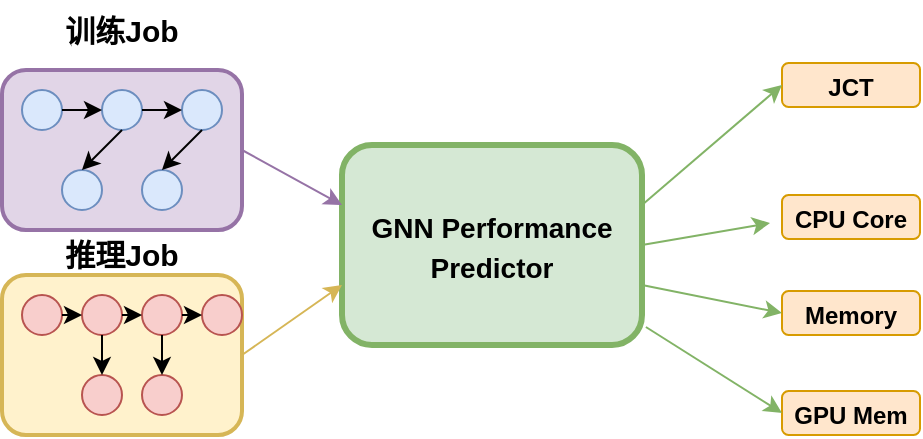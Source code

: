 <mxfile version="27.1.4">
  <diagram name="Page-1" id="xxx">
    <mxGraphModel dx="1331" dy="750" grid="1" gridSize="10" guides="1" tooltips="1" connect="1" arrows="1" fold="1" page="1" pageScale="1" pageWidth="827" pageHeight="1169" math="0" shadow="0">
      <root>
        <mxCell id="0" />
        <mxCell id="1" parent="0" />
        <mxCell id="tfnsPjrBUmNJ-38otPb_-39" value="" style="group" vertex="1" connectable="0" parent="1">
          <mxGeometry x="60" y="40" width="459" height="217.5" as="geometry" />
        </mxCell>
        <mxCell id="2" value="" style="rounded=1;whiteSpace=wrap;html=1;fillColor=#e1d5e7;strokeColor=#9673a6;strokeWidth=2;" parent="tfnsPjrBUmNJ-38otPb_-39" vertex="1">
          <mxGeometry y="35" width="120" height="80" as="geometry" />
        </mxCell>
        <mxCell id="3" value="&lt;font style=&quot;font-size: 15px;&quot;&gt;训练Job&lt;/font&gt;" style="text;html=1;strokeColor=none;fillColor=none;align=center;verticalAlign=middle;whiteSpace=wrap;rounded=0;fontSize=16;fontStyle=1;" parent="tfnsPjrBUmNJ-38otPb_-39" vertex="1">
          <mxGeometry x="30" width="60" height="30" as="geometry" />
        </mxCell>
        <mxCell id="4" value="" style="ellipse;whiteSpace=wrap;html=1;fillColor=#dae8fc;strokeColor=#6c8ebf;" parent="tfnsPjrBUmNJ-38otPb_-39" vertex="1">
          <mxGeometry x="10" y="45" width="20" height="20" as="geometry" />
        </mxCell>
        <mxCell id="5" value="" style="ellipse;whiteSpace=wrap;html=1;fillColor=#dae8fc;strokeColor=#6c8ebf;" parent="tfnsPjrBUmNJ-38otPb_-39" vertex="1">
          <mxGeometry x="50" y="45" width="20" height="20" as="geometry" />
        </mxCell>
        <mxCell id="6" value="" style="ellipse;whiteSpace=wrap;html=1;fillColor=#dae8fc;strokeColor=#6c8ebf;" parent="tfnsPjrBUmNJ-38otPb_-39" vertex="1">
          <mxGeometry x="90" y="45" width="20" height="20" as="geometry" />
        </mxCell>
        <mxCell id="7" value="" style="ellipse;whiteSpace=wrap;html=1;fillColor=#dae8fc;strokeColor=#6c8ebf;" parent="tfnsPjrBUmNJ-38otPb_-39" vertex="1">
          <mxGeometry x="30" y="85" width="20" height="20" as="geometry" />
        </mxCell>
        <mxCell id="8" value="" style="ellipse;whiteSpace=wrap;html=1;fillColor=#dae8fc;strokeColor=#6c8ebf;" parent="tfnsPjrBUmNJ-38otPb_-39" vertex="1">
          <mxGeometry x="70" y="85" width="20" height="20" as="geometry" />
        </mxCell>
        <mxCell id="9" value="" style="endArrow=classic;html=1;rounded=0;exitX=1;exitY=0.5;exitDx=0;exitDy=0;entryX=0;entryY=0.5;entryDx=0;entryDy=0;" parent="tfnsPjrBUmNJ-38otPb_-39" source="4" target="5" edge="1">
          <mxGeometry width="50" height="50" relative="1" as="geometry">
            <mxPoint x="310" y="285" as="sourcePoint" />
            <mxPoint x="360" y="235" as="targetPoint" />
          </mxGeometry>
        </mxCell>
        <mxCell id="10" value="" style="endArrow=classic;html=1;rounded=0;exitX=1;exitY=0.5;exitDx=0;exitDy=0;entryX=0;entryY=0.5;entryDx=0;entryDy=0;" parent="tfnsPjrBUmNJ-38otPb_-39" source="5" target="6" edge="1">
          <mxGeometry width="50" height="50" relative="1" as="geometry">
            <mxPoint x="310" y="285" as="sourcePoint" />
            <mxPoint x="360" y="235" as="targetPoint" />
          </mxGeometry>
        </mxCell>
        <mxCell id="11" value="" style="endArrow=classic;html=1;rounded=0;exitX=0.5;exitY=1;exitDx=0;exitDy=0;entryX=0.5;entryY=0;entryDx=0;entryDy=0;" parent="tfnsPjrBUmNJ-38otPb_-39" source="5" target="7" edge="1">
          <mxGeometry width="50" height="50" relative="1" as="geometry">
            <mxPoint x="310" y="285" as="sourcePoint" />
            <mxPoint x="360" y="235" as="targetPoint" />
          </mxGeometry>
        </mxCell>
        <mxCell id="12" value="" style="endArrow=classic;html=1;rounded=0;exitX=0.5;exitY=1;exitDx=0;exitDy=0;entryX=0.5;entryY=0;entryDx=0;entryDy=0;" parent="tfnsPjrBUmNJ-38otPb_-39" source="6" target="8" edge="1">
          <mxGeometry width="50" height="50" relative="1" as="geometry">
            <mxPoint x="310" y="285" as="sourcePoint" />
            <mxPoint x="360" y="235" as="targetPoint" />
          </mxGeometry>
        </mxCell>
        <mxCell id="13" value="" style="rounded=1;whiteSpace=wrap;html=1;fillColor=#fff2cc;strokeColor=#d6b656;strokeWidth=2;" parent="tfnsPjrBUmNJ-38otPb_-39" vertex="1">
          <mxGeometry y="137.5" width="120" height="80" as="geometry" />
        </mxCell>
        <mxCell id="14" value="&lt;font style=&quot;font-size: 15px;&quot;&gt;推理Job&lt;/font&gt;" style="text;html=1;strokeColor=none;fillColor=none;align=center;verticalAlign=middle;whiteSpace=wrap;rounded=0;fontSize=16;fontStyle=1;" parent="tfnsPjrBUmNJ-38otPb_-39" vertex="1">
          <mxGeometry x="30" y="112" width="60" height="30" as="geometry" />
        </mxCell>
        <mxCell id="15" value="" style="ellipse;whiteSpace=wrap;html=1;fillColor=#f8cecc;strokeColor=#b85450;" parent="tfnsPjrBUmNJ-38otPb_-39" vertex="1">
          <mxGeometry x="10" y="147.5" width="20" height="20" as="geometry" />
        </mxCell>
        <mxCell id="16" value="" style="ellipse;whiteSpace=wrap;html=1;fillColor=#f8cecc;strokeColor=#b85450;" parent="tfnsPjrBUmNJ-38otPb_-39" vertex="1">
          <mxGeometry x="40" y="147.5" width="20" height="20" as="geometry" />
        </mxCell>
        <mxCell id="17" value="" style="ellipse;whiteSpace=wrap;html=1;fillColor=#f8cecc;strokeColor=#b85450;" parent="tfnsPjrBUmNJ-38otPb_-39" vertex="1">
          <mxGeometry x="70" y="147.5" width="20" height="20" as="geometry" />
        </mxCell>
        <mxCell id="18" value="" style="ellipse;whiteSpace=wrap;html=1;fillColor=#f8cecc;strokeColor=#b85450;" parent="tfnsPjrBUmNJ-38otPb_-39" vertex="1">
          <mxGeometry x="100" y="147.5" width="20" height="20" as="geometry" />
        </mxCell>
        <mxCell id="19" value="" style="ellipse;whiteSpace=wrap;html=1;fillColor=#f8cecc;strokeColor=#b85450;" parent="tfnsPjrBUmNJ-38otPb_-39" vertex="1">
          <mxGeometry x="40" y="187.5" width="20" height="20" as="geometry" />
        </mxCell>
        <mxCell id="20" value="" style="ellipse;whiteSpace=wrap;html=1;fillColor=#f8cecc;strokeColor=#b85450;" parent="tfnsPjrBUmNJ-38otPb_-39" vertex="1">
          <mxGeometry x="70" y="187.5" width="20" height="20" as="geometry" />
        </mxCell>
        <mxCell id="21" value="" style="endArrow=classic;html=1;rounded=0;exitX=1;exitY=0.5;exitDx=0;exitDy=0;entryX=0;entryY=0.5;entryDx=0;entryDy=0;" parent="tfnsPjrBUmNJ-38otPb_-39" source="15" target="16" edge="1">
          <mxGeometry width="50" height="50" relative="1" as="geometry">
            <mxPoint x="310" y="227.5" as="sourcePoint" />
            <mxPoint x="360" y="177.5" as="targetPoint" />
          </mxGeometry>
        </mxCell>
        <mxCell id="22" value="" style="endArrow=classic;html=1;rounded=0;exitX=1;exitY=0.5;exitDx=0;exitDy=0;entryX=0;entryY=0.5;entryDx=0;entryDy=0;" parent="tfnsPjrBUmNJ-38otPb_-39" source="16" target="17" edge="1">
          <mxGeometry width="50" height="50" relative="1" as="geometry">
            <mxPoint x="310" y="227.5" as="sourcePoint" />
            <mxPoint x="360" y="177.5" as="targetPoint" />
          </mxGeometry>
        </mxCell>
        <mxCell id="23" value="" style="endArrow=classic;html=1;rounded=0;exitX=1;exitY=0.5;exitDx=0;exitDy=0;entryX=0;entryY=0.5;entryDx=0;entryDy=0;" parent="tfnsPjrBUmNJ-38otPb_-39" source="17" target="18" edge="1">
          <mxGeometry width="50" height="50" relative="1" as="geometry">
            <mxPoint x="310" y="227.5" as="sourcePoint" />
            <mxPoint x="360" y="177.5" as="targetPoint" />
          </mxGeometry>
        </mxCell>
        <mxCell id="24" value="" style="endArrow=classic;html=1;rounded=0;exitX=0.5;exitY=1;exitDx=0;exitDy=0;entryX=0.5;entryY=0;entryDx=0;entryDy=0;" parent="tfnsPjrBUmNJ-38otPb_-39" source="16" target="19" edge="1">
          <mxGeometry width="50" height="50" relative="1" as="geometry">
            <mxPoint x="310" y="227.5" as="sourcePoint" />
            <mxPoint x="360" y="177.5" as="targetPoint" />
          </mxGeometry>
        </mxCell>
        <mxCell id="25" value="" style="endArrow=classic;html=1;rounded=0;exitX=0.5;exitY=1;exitDx=0;exitDy=0;entryX=0.5;entryY=0;entryDx=0;entryDy=0;" parent="tfnsPjrBUmNJ-38otPb_-39" source="17" target="20" edge="1">
          <mxGeometry width="50" height="50" relative="1" as="geometry">
            <mxPoint x="310" y="227.5" as="sourcePoint" />
            <mxPoint x="360" y="177.5" as="targetPoint" />
          </mxGeometry>
        </mxCell>
        <mxCell id="26" value="&lt;font style=&quot;font-size: 14px;&quot;&gt;GNN Performance&lt;br&gt;Predictor&lt;/font&gt;" style="rounded=1;whiteSpace=wrap;html=1;fillColor=#d5e8d4;strokeColor=#82b366;strokeWidth=3;fontSize=16;fontStyle=1;" parent="tfnsPjrBUmNJ-38otPb_-39" vertex="1">
          <mxGeometry x="170" y="72.5" width="150" height="100" as="geometry" />
        </mxCell>
        <mxCell id="27" value="" style="endArrow=classic;html=1;rounded=0;exitX=1;exitY=0.5;exitDx=0;exitDy=0;entryX=0;entryY=0.3;entryDx=0;entryDy=0;strokeWidth=1;strokeColor=#9673a6;" parent="tfnsPjrBUmNJ-38otPb_-39" source="2" target="26" edge="1">
          <mxGeometry width="50" height="50" relative="1" as="geometry">
            <mxPoint x="200" y="277.5" as="sourcePoint" />
            <mxPoint x="250" y="227.5" as="targetPoint" />
          </mxGeometry>
        </mxCell>
        <mxCell id="28" value="" style="endArrow=classic;html=1;rounded=0;exitX=1;exitY=0.5;exitDx=0;exitDy=0;entryX=0;entryY=0.7;entryDx=0;entryDy=0;strokeWidth=1;strokeColor=#d6b656;" parent="tfnsPjrBUmNJ-38otPb_-39" source="13" target="26" edge="1">
          <mxGeometry width="50" height="50" relative="1" as="geometry">
            <mxPoint x="200" y="277.5" as="sourcePoint" />
            <mxPoint x="250" y="227.5" as="targetPoint" />
          </mxGeometry>
        </mxCell>
        <mxCell id="29" value="&lt;font style=&quot;font-size: 12px;&quot;&gt;JCT&lt;/font&gt;" style="rounded=1;whiteSpace=wrap;html=1;fillColor=#ffe6cc;strokeColor=#d79b00;fontSize=14;fontStyle=1;" parent="tfnsPjrBUmNJ-38otPb_-39" vertex="1">
          <mxGeometry x="390" y="31.5" width="69" height="22" as="geometry" />
        </mxCell>
        <mxCell id="30" value="&lt;font style=&quot;font-size: 12px;&quot;&gt;Memory&lt;/font&gt;" style="rounded=1;whiteSpace=wrap;html=1;fillColor=#ffe6cc;strokeColor=#d79b00;fontSize=14;fontStyle=1;" parent="tfnsPjrBUmNJ-38otPb_-39" vertex="1">
          <mxGeometry x="390" y="145.5" width="69" height="22" as="geometry" />
        </mxCell>
        <mxCell id="31" value="" style="endArrow=classic;html=1;rounded=0;exitX=1;exitY=0.3;exitDx=0;exitDy=0;entryX=0;entryY=0.5;entryDx=0;entryDy=0;strokeWidth=1;strokeColor=#82b366;" parent="tfnsPjrBUmNJ-38otPb_-39" source="26" target="29" edge="1">
          <mxGeometry width="50" height="50" relative="1" as="geometry">
            <mxPoint x="200" y="277.5" as="sourcePoint" />
            <mxPoint x="250" y="227.5" as="targetPoint" />
          </mxGeometry>
        </mxCell>
        <mxCell id="32" value="" style="endArrow=classic;html=1;rounded=0;exitX=1;exitY=0.7;exitDx=0;exitDy=0;entryX=0;entryY=0.5;entryDx=0;entryDy=0;strokeWidth=1;strokeColor=#82b366;" parent="tfnsPjrBUmNJ-38otPb_-39" source="26" target="30" edge="1">
          <mxGeometry width="50" height="50" relative="1" as="geometry">
            <mxPoint x="200" y="277.5" as="sourcePoint" />
            <mxPoint x="250" y="227.5" as="targetPoint" />
          </mxGeometry>
        </mxCell>
        <mxCell id="tfnsPjrBUmNJ-38otPb_-33" value="&lt;font style=&quot;font-size: 12px;&quot;&gt;CPU Core&lt;/font&gt;" style="rounded=1;whiteSpace=wrap;html=1;fillColor=#ffe6cc;strokeColor=#d79b00;fontSize=14;fontStyle=1;" vertex="1" parent="tfnsPjrBUmNJ-38otPb_-39">
          <mxGeometry x="390" y="97.5" width="69" height="22" as="geometry" />
        </mxCell>
        <mxCell id="tfnsPjrBUmNJ-38otPb_-34" value="&lt;font style=&quot;font-size: 12px;&quot;&gt;GPU Mem&lt;/font&gt;" style="rounded=1;whiteSpace=wrap;html=1;fillColor=#ffe6cc;strokeColor=#d79b00;fontSize=14;fontStyle=1;" vertex="1" parent="tfnsPjrBUmNJ-38otPb_-39">
          <mxGeometry x="390" y="195.5" width="69" height="22" as="geometry" />
        </mxCell>
        <mxCell id="tfnsPjrBUmNJ-38otPb_-37" value="" style="endArrow=classic;html=1;rounded=0;exitX=1;exitY=0.5;exitDx=0;exitDy=0;entryX=-0.087;entryY=0.636;entryDx=0;entryDy=0;strokeWidth=1;strokeColor=#82b366;entryPerimeter=0;" edge="1" parent="tfnsPjrBUmNJ-38otPb_-39" source="26" target="tfnsPjrBUmNJ-38otPb_-33">
          <mxGeometry width="50" height="50" relative="1" as="geometry">
            <mxPoint x="340" y="137.5" as="sourcePoint" />
            <mxPoint x="410" y="77.5" as="targetPoint" />
          </mxGeometry>
        </mxCell>
        <mxCell id="tfnsPjrBUmNJ-38otPb_-38" value="" style="endArrow=classic;html=1;rounded=0;exitX=1.013;exitY=0.91;exitDx=0;exitDy=0;entryX=0;entryY=0.5;entryDx=0;entryDy=0;strokeWidth=1;strokeColor=#82b366;exitPerimeter=0;" edge="1" parent="tfnsPjrBUmNJ-38otPb_-39" source="26" target="tfnsPjrBUmNJ-38otPb_-34">
          <mxGeometry width="50" height="50" relative="1" as="geometry">
            <mxPoint x="360" y="128.5" as="sourcePoint" />
            <mxPoint x="424" y="117.5" as="targetPoint" />
          </mxGeometry>
        </mxCell>
      </root>
    </mxGraphModel>
  </diagram>
</mxfile>
